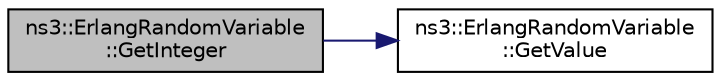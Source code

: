 digraph "ns3::ErlangRandomVariable::GetInteger"
{
 // LATEX_PDF_SIZE
  edge [fontname="Helvetica",fontsize="10",labelfontname="Helvetica",labelfontsize="10"];
  node [fontname="Helvetica",fontsize="10",shape=record];
  rankdir="LR";
  Node1 [label="ns3::ErlangRandomVariable\l::GetInteger",height=0.2,width=0.4,color="black", fillcolor="grey75", style="filled", fontcolor="black",tooltip="Returns a random unsigned integer from an Erlang distribution with the current k and lambda."];
  Node1 -> Node2 [color="midnightblue",fontsize="10",style="solid",fontname="Helvetica"];
  Node2 [label="ns3::ErlangRandomVariable\l::GetValue",height=0.2,width=0.4,color="black", fillcolor="white", style="filled",URL="$classns3_1_1_erlang_random_variable.html#a73f65efeea94a22bb0212eeb85f949a4",tooltip="Returns a random double from an Erlang distribution with the current k and lambda."];
}
